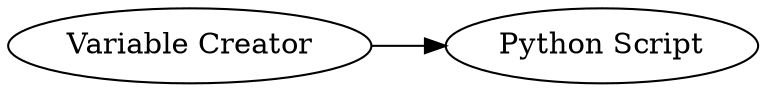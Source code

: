 digraph {
	"4806257336046225477_5" [label="Variable Creator"]
	"4806257336046225477_6" [label="Python Script"]
	"4806257336046225477_5" -> "4806257336046225477_6"
	rankdir=LR
}
